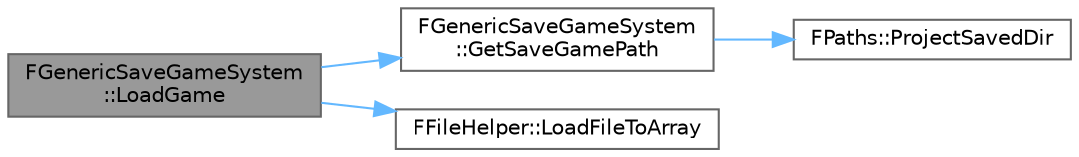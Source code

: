 digraph "FGenericSaveGameSystem::LoadGame"
{
 // INTERACTIVE_SVG=YES
 // LATEX_PDF_SIZE
  bgcolor="transparent";
  edge [fontname=Helvetica,fontsize=10,labelfontname=Helvetica,labelfontsize=10];
  node [fontname=Helvetica,fontsize=10,shape=box,height=0.2,width=0.4];
  rankdir="LR";
  Node1 [id="Node000001",label="FGenericSaveGameSystem\l::LoadGame",height=0.2,width=0.4,color="gray40", fillcolor="grey60", style="filled", fontcolor="black",tooltip="Loads the game, blocking until complete."];
  Node1 -> Node2 [id="edge1_Node000001_Node000002",color="steelblue1",style="solid",tooltip=" "];
  Node2 [id="Node000002",label="FGenericSaveGameSystem\l::GetSaveGamePath",height=0.2,width=0.4,color="grey40", fillcolor="white", style="filled",URL="$d0/d41/classFGenericSaveGameSystem.html#af6af14cdebae5e3c870b4b3fcc1d8936",tooltip="Get the path to save game file for the given name, a platform may be able to simply override this and..."];
  Node2 -> Node3 [id="edge2_Node000002_Node000003",color="steelblue1",style="solid",tooltip=" "];
  Node3 [id="Node000003",label="FPaths::ProjectSavedDir",height=0.2,width=0.4,color="grey40", fillcolor="white", style="filled",URL="$df/d4c/classFPaths.html#afb2e5093bdeb2bd4e6683db54d617f9a",tooltip="Returns the saved directory of the current game by looking at FApp::GetProjectName()."];
  Node1 -> Node4 [id="edge3_Node000001_Node000004",color="steelblue1",style="solid",tooltip=" "];
  Node4 [id="Node000004",label="FFileHelper::LoadFileToArray",height=0.2,width=0.4,color="grey40", fillcolor="white", style="filled",URL="$d1/d50/structFFileHelper.html#a2eab5a3fe988012312b47c12d1a88938",tooltip="Load a binary file to a dynamic array with two uninitialized bytes at end as padding."];
}
